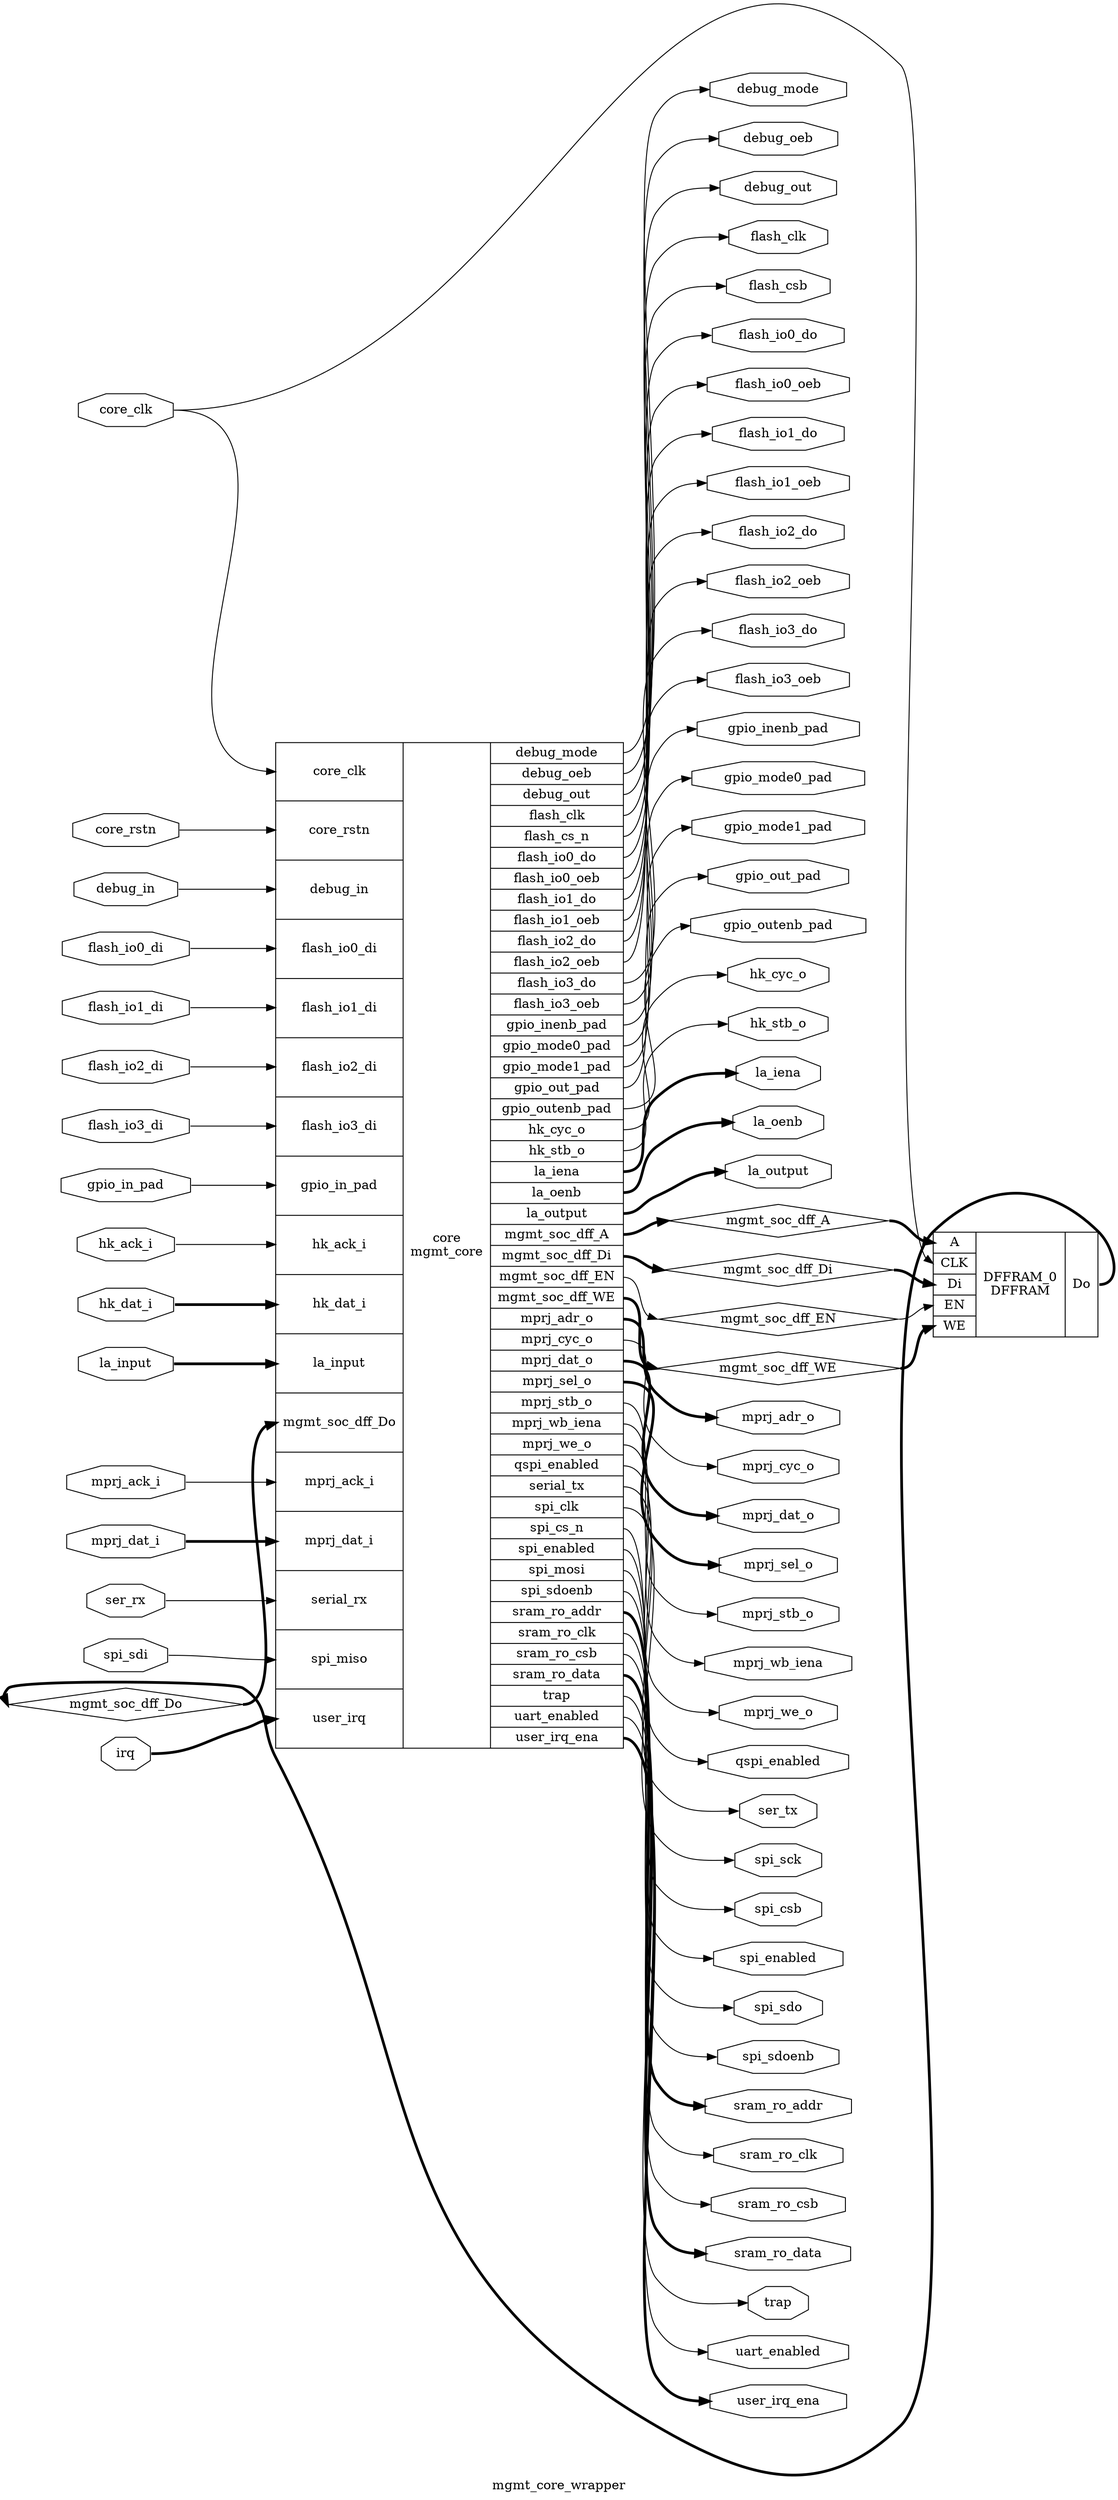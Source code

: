 digraph "mgmt_core_wrapper" {
label="mgmt_core_wrapper";
rankdir="LR";
remincross=true;
n1 [ shape=diamond, label="mgmt_soc_dff_Do", color="black", fontcolor="black" ];
n2 [ shape=diamond, label="mgmt_soc_dff_Di", color="black", fontcolor="black" ];
n3 [ shape=diamond, label="mgmt_soc_dff_A", color="black", fontcolor="black" ];
n4 [ shape=diamond, label="mgmt_soc_dff_WE", color="black", fontcolor="black" ];
n5 [ shape=diamond, label="mgmt_soc_dff_EN", color="black", fontcolor="black" ];
n6 [ shape=octagon, label="trap", color="black", fontcolor="black" ];
n7 [ shape=octagon, label="sram_ro_data", color="black", fontcolor="black" ];
n8 [ shape=octagon, label="sram_ro_addr", color="black", fontcolor="black" ];
n9 [ shape=octagon, label="sram_ro_csb", color="black", fontcolor="black" ];
n10 [ shape=octagon, label="sram_ro_clk", color="black", fontcolor="black" ];
n11 [ shape=octagon, label="debug_oeb", color="black", fontcolor="black" ];
n12 [ shape=octagon, label="debug_out", color="black", fontcolor="black" ];
n13 [ shape=octagon, label="debug_in", color="black", fontcolor="black" ];
n14 [ shape=octagon, label="spi_sdi", color="black", fontcolor="black" ];
n15 [ shape=octagon, label="spi_sdoenb", color="black", fontcolor="black" ];
n16 [ shape=octagon, label="spi_sdo", color="black", fontcolor="black" ];
n17 [ shape=octagon, label="spi_sck", color="black", fontcolor="black" ];
n18 [ shape=octagon, label="spi_csb", color="black", fontcolor="black" ];
n19 [ shape=octagon, label="ser_rx", color="black", fontcolor="black" ];
n20 [ shape=octagon, label="ser_tx", color="black", fontcolor="black" ];
n21 [ shape=octagon, label="debug_mode", color="black", fontcolor="black" ];
n22 [ shape=octagon, label="spi_enabled", color="black", fontcolor="black" ];
n23 [ shape=octagon, label="uart_enabled", color="black", fontcolor="black" ];
n24 [ shape=octagon, label="qspi_enabled", color="black", fontcolor="black" ];
n25 [ shape=octagon, label="user_irq_ena", color="black", fontcolor="black" ];
n26 [ shape=octagon, label="irq", color="black", fontcolor="black" ];
n27 [ shape=octagon, label="hk_ack_i", color="black", fontcolor="black" ];
n28 [ shape=octagon, label="hk_dat_i", color="black", fontcolor="black" ];
n29 [ shape=octagon, label="hk_stb_o", color="black", fontcolor="black" ];
n30 [ shape=octagon, label="hk_cyc_o", color="black", fontcolor="black" ];
n31 [ shape=octagon, label="mprj_dat_i", color="black", fontcolor="black" ];
n32 [ shape=octagon, label="mprj_ack_i", color="black", fontcolor="black" ];
n33 [ shape=octagon, label="mprj_dat_o", color="black", fontcolor="black" ];
n34 [ shape=octagon, label="mprj_adr_o", color="black", fontcolor="black" ];
n35 [ shape=octagon, label="mprj_sel_o", color="black", fontcolor="black" ];
n36 [ shape=octagon, label="mprj_we_o", color="black", fontcolor="black" ];
n37 [ shape=octagon, label="mprj_stb_o", color="black", fontcolor="black" ];
n38 [ shape=octagon, label="mprj_cyc_o", color="black", fontcolor="black" ];
n39 [ shape=octagon, label="mprj_wb_iena", color="black", fontcolor="black" ];
n40 [ shape=octagon, label="flash_io3_di", color="black", fontcolor="black" ];
n41 [ shape=octagon, label="flash_io2_di", color="black", fontcolor="black" ];
n42 [ shape=octagon, label="flash_io1_di", color="black", fontcolor="black" ];
n43 [ shape=octagon, label="flash_io0_di", color="black", fontcolor="black" ];
n44 [ shape=octagon, label="flash_io3_do", color="black", fontcolor="black" ];
n45 [ shape=octagon, label="flash_io2_do", color="black", fontcolor="black" ];
n46 [ shape=octagon, label="flash_io1_do", color="black", fontcolor="black" ];
n47 [ shape=octagon, label="flash_io0_do", color="black", fontcolor="black" ];
n48 [ shape=octagon, label="flash_io3_oeb", color="black", fontcolor="black" ];
n49 [ shape=octagon, label="flash_io2_oeb", color="black", fontcolor="black" ];
n50 [ shape=octagon, label="flash_io1_oeb", color="black", fontcolor="black" ];
n51 [ shape=octagon, label="flash_io0_oeb", color="black", fontcolor="black" ];
n52 [ shape=octagon, label="flash_clk", color="black", fontcolor="black" ];
n53 [ shape=octagon, label="flash_csb", color="black", fontcolor="black" ];
n54 [ shape=octagon, label="la_iena", color="black", fontcolor="black" ];
n55 [ shape=octagon, label="la_oenb", color="black", fontcolor="black" ];
n56 [ shape=octagon, label="la_output", color="black", fontcolor="black" ];
n57 [ shape=octagon, label="la_input", color="black", fontcolor="black" ];
n58 [ shape=octagon, label="gpio_inenb_pad", color="black", fontcolor="black" ];
n59 [ shape=octagon, label="gpio_outenb_pad", color="black", fontcolor="black" ];
n60 [ shape=octagon, label="gpio_mode1_pad", color="black", fontcolor="black" ];
n61 [ shape=octagon, label="gpio_mode0_pad", color="black", fontcolor="black" ];
n62 [ shape=octagon, label="gpio_in_pad", color="black", fontcolor="black" ];
n63 [ shape=octagon, label="gpio_out_pad", color="black", fontcolor="black" ];
n64 [ shape=octagon, label="core_rstn", color="black", fontcolor="black" ];
n65 [ shape=octagon, label="core_clk", color="black", fontcolor="black" ];
c72 [ shape=record, label="{{<p66> A|<p67> CLK|<p68> Di|<p69> EN|<p70> WE}|DFFRAM_0\nDFFRAM|{<p71> Do}}" ];
c81 [ shape=record, label="{{<p65> core_clk|<p64> core_rstn|<p13> debug_in|<p43> flash_io0_di|<p42> flash_io1_di|<p41> flash_io2_di|<p40> flash_io3_di|<p62> gpio_in_pad|<p27> hk_ack_i|<p28> hk_dat_i|<p57> la_input|<p1> mgmt_soc_dff_Do|<p32> mprj_ack_i|<p31> mprj_dat_i|<p73> serial_rx|<p74> spi_miso|<p75> user_irq}|core\nmgmt_core|{<p21> debug_mode|<p11> debug_oeb|<p12> debug_out|<p52> flash_clk|<p76> flash_cs_n|<p47> flash_io0_do|<p51> flash_io0_oeb|<p46> flash_io1_do|<p50> flash_io1_oeb|<p45> flash_io2_do|<p49> flash_io2_oeb|<p44> flash_io3_do|<p48> flash_io3_oeb|<p58> gpio_inenb_pad|<p61> gpio_mode0_pad|<p60> gpio_mode1_pad|<p63> gpio_out_pad|<p59> gpio_outenb_pad|<p30> hk_cyc_o|<p29> hk_stb_o|<p54> la_iena|<p55> la_oenb|<p56> la_output|<p3> mgmt_soc_dff_A|<p2> mgmt_soc_dff_Di|<p5> mgmt_soc_dff_EN|<p4> mgmt_soc_dff_WE|<p34> mprj_adr_o|<p38> mprj_cyc_o|<p33> mprj_dat_o|<p35> mprj_sel_o|<p37> mprj_stb_o|<p39> mprj_wb_iena|<p36> mprj_we_o|<p24> qspi_enabled|<p77> serial_tx|<p78> spi_clk|<p79> spi_cs_n|<p22> spi_enabled|<p80> spi_mosi|<p15> spi_sdoenb|<p8> sram_ro_addr|<p10> sram_ro_clk|<p9> sram_ro_csb|<p7> sram_ro_data|<p6> trap|<p23> uart_enabled|<p25> user_irq_ena}}" ];
c72:p71:e -> n1:w [color="black", style="setlinewidth(3)", label=""];
n1:e -> c81:p1:w [color="black", style="setlinewidth(3)", label=""];
c81:p10:e -> n10:w [color="black", label=""];
c81:p11:e -> n11:w [color="black", label=""];
c81:p12:e -> n12:w [color="black", label=""];
n13:e -> c81:p13:w [color="black", label=""];
n14:e -> c81:p74:w [color="black", label=""];
c81:p15:e -> n15:w [color="black", label=""];
c81:p80:e -> n16:w [color="black", label=""];
c81:p78:e -> n17:w [color="black", label=""];
c81:p79:e -> n18:w [color="black", label=""];
n19:e -> c81:p73:w [color="black", label=""];
c81:p2:e -> n2:w [color="black", style="setlinewidth(3)", label=""];
n2:e -> c72:p68:w [color="black", style="setlinewidth(3)", label=""];
c81:p77:e -> n20:w [color="black", label=""];
c81:p21:e -> n21:w [color="black", label=""];
c81:p22:e -> n22:w [color="black", label=""];
c81:p23:e -> n23:w [color="black", label=""];
c81:p24:e -> n24:w [color="black", label=""];
c81:p25:e -> n25:w [color="black", style="setlinewidth(3)", label=""];
n26:e -> c81:p75:w [color="black", style="setlinewidth(3)", label=""];
n27:e -> c81:p27:w [color="black", label=""];
n28:e -> c81:p28:w [color="black", style="setlinewidth(3)", label=""];
c81:p29:e -> n29:w [color="black", label=""];
c81:p3:e -> n3:w [color="black", style="setlinewidth(3)", label=""];
n3:e -> c72:p66:w [color="black", style="setlinewidth(3)", label=""];
c81:p30:e -> n30:w [color="black", label=""];
n31:e -> c81:p31:w [color="black", style="setlinewidth(3)", label=""];
n32:e -> c81:p32:w [color="black", label=""];
c81:p33:e -> n33:w [color="black", style="setlinewidth(3)", label=""];
c81:p34:e -> n34:w [color="black", style="setlinewidth(3)", label=""];
c81:p35:e -> n35:w [color="black", style="setlinewidth(3)", label=""];
c81:p36:e -> n36:w [color="black", label=""];
c81:p37:e -> n37:w [color="black", label=""];
c81:p38:e -> n38:w [color="black", label=""];
c81:p39:e -> n39:w [color="black", label=""];
c81:p4:e -> n4:w [color="black", style="setlinewidth(3)", label=""];
n4:e -> c72:p70:w [color="black", style="setlinewidth(3)", label=""];
n40:e -> c81:p40:w [color="black", label=""];
n41:e -> c81:p41:w [color="black", label=""];
n42:e -> c81:p42:w [color="black", label=""];
n43:e -> c81:p43:w [color="black", label=""];
c81:p44:e -> n44:w [color="black", label=""];
c81:p45:e -> n45:w [color="black", label=""];
c81:p46:e -> n46:w [color="black", label=""];
c81:p47:e -> n47:w [color="black", label=""];
c81:p48:e -> n48:w [color="black", label=""];
c81:p49:e -> n49:w [color="black", label=""];
c81:p5:e -> n5:w [color="black", label=""];
n5:e -> c72:p69:w [color="black", label=""];
c81:p50:e -> n50:w [color="black", label=""];
c81:p51:e -> n51:w [color="black", label=""];
c81:p52:e -> n52:w [color="black", label=""];
c81:p76:e -> n53:w [color="black", label=""];
c81:p54:e -> n54:w [color="black", style="setlinewidth(3)", label=""];
c81:p55:e -> n55:w [color="black", style="setlinewidth(3)", label=""];
c81:p56:e -> n56:w [color="black", style="setlinewidth(3)", label=""];
n57:e -> c81:p57:w [color="black", style="setlinewidth(3)", label=""];
c81:p58:e -> n58:w [color="black", label=""];
c81:p59:e -> n59:w [color="black", label=""];
c81:p6:e -> n6:w [color="black", label=""];
c81:p60:e -> n60:w [color="black", label=""];
c81:p61:e -> n61:w [color="black", label=""];
n62:e -> c81:p62:w [color="black", label=""];
c81:p63:e -> n63:w [color="black", label=""];
n64:e -> c81:p64:w [color="black", label=""];
n65:e -> c72:p67:w [color="black", label=""];
n65:e -> c81:p65:w [color="black", label=""];
c81:p7:e -> n7:w [color="black", style="setlinewidth(3)", label=""];
c81:p8:e -> n8:w [color="black", style="setlinewidth(3)", label=""];
c81:p9:e -> n9:w [color="black", label=""];
}
